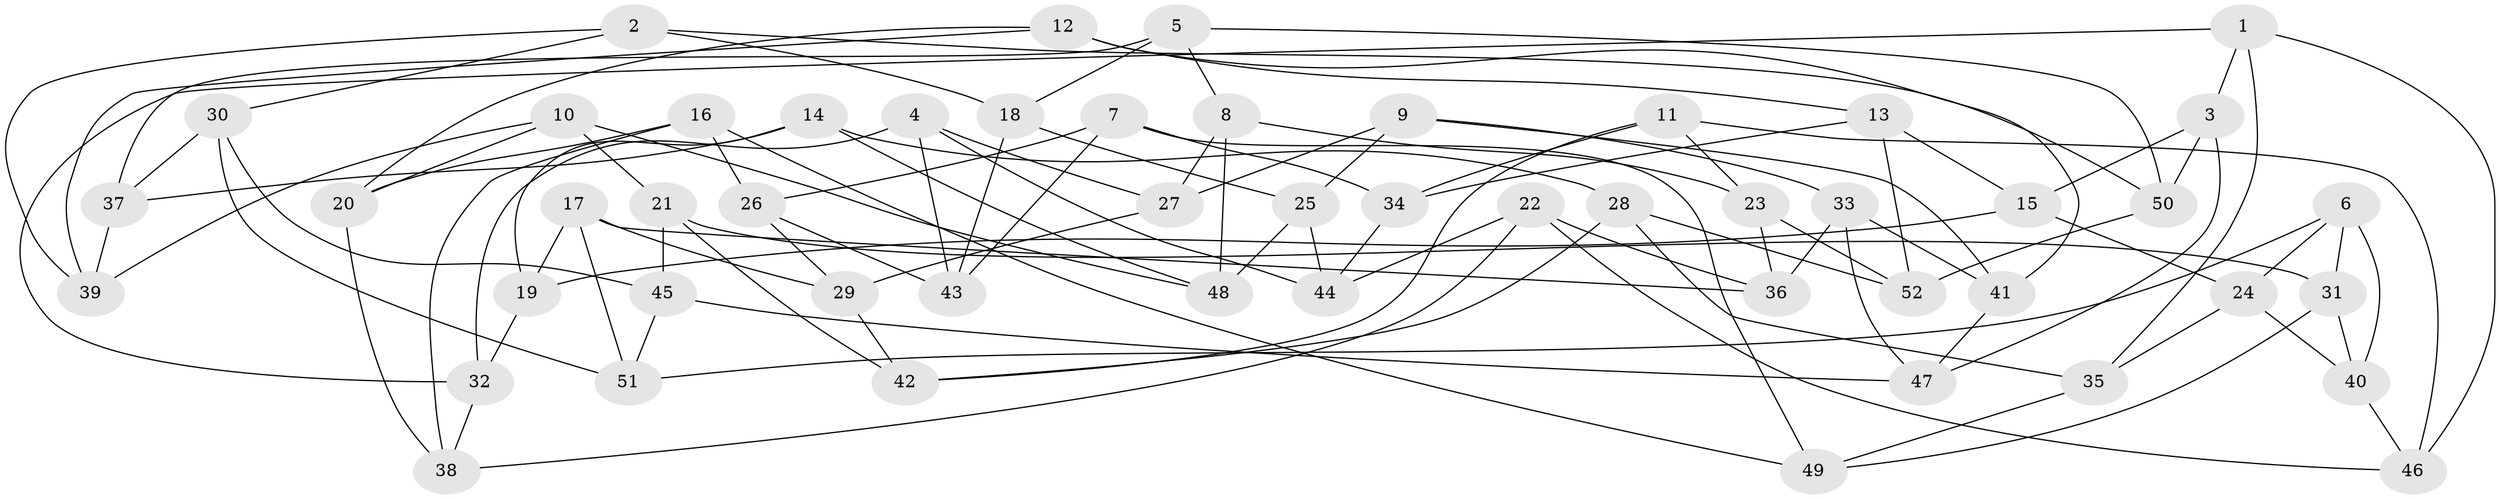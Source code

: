 // coarse degree distribution, {4: 0.34615384615384615, 5: 0.19230769230769232, 6: 0.34615384615384615, 3: 0.07692307692307693, 9: 0.038461538461538464}
// Generated by graph-tools (version 1.1) at 2025/38/03/04/25 23:38:13]
// undirected, 52 vertices, 104 edges
graph export_dot {
  node [color=gray90,style=filled];
  1;
  2;
  3;
  4;
  5;
  6;
  7;
  8;
  9;
  10;
  11;
  12;
  13;
  14;
  15;
  16;
  17;
  18;
  19;
  20;
  21;
  22;
  23;
  24;
  25;
  26;
  27;
  28;
  29;
  30;
  31;
  32;
  33;
  34;
  35;
  36;
  37;
  38;
  39;
  40;
  41;
  42;
  43;
  44;
  45;
  46;
  47;
  48;
  49;
  50;
  51;
  52;
  1 -- 46;
  1 -- 32;
  1 -- 35;
  1 -- 3;
  2 -- 18;
  2 -- 30;
  2 -- 50;
  2 -- 39;
  3 -- 47;
  3 -- 15;
  3 -- 50;
  4 -- 32;
  4 -- 43;
  4 -- 44;
  4 -- 27;
  5 -- 8;
  5 -- 50;
  5 -- 37;
  5 -- 18;
  6 -- 31;
  6 -- 24;
  6 -- 51;
  6 -- 40;
  7 -- 26;
  7 -- 34;
  7 -- 49;
  7 -- 43;
  8 -- 27;
  8 -- 48;
  8 -- 23;
  9 -- 27;
  9 -- 41;
  9 -- 25;
  9 -- 33;
  10 -- 20;
  10 -- 39;
  10 -- 21;
  10 -- 48;
  11 -- 34;
  11 -- 23;
  11 -- 42;
  11 -- 46;
  12 -- 20;
  12 -- 39;
  12 -- 41;
  12 -- 13;
  13 -- 52;
  13 -- 15;
  13 -- 34;
  14 -- 37;
  14 -- 19;
  14 -- 28;
  14 -- 48;
  15 -- 24;
  15 -- 19;
  16 -- 20;
  16 -- 49;
  16 -- 26;
  16 -- 38;
  17 -- 51;
  17 -- 36;
  17 -- 29;
  17 -- 19;
  18 -- 25;
  18 -- 43;
  19 -- 32;
  20 -- 38;
  21 -- 45;
  21 -- 42;
  21 -- 31;
  22 -- 36;
  22 -- 38;
  22 -- 46;
  22 -- 44;
  23 -- 36;
  23 -- 52;
  24 -- 35;
  24 -- 40;
  25 -- 48;
  25 -- 44;
  26 -- 29;
  26 -- 43;
  27 -- 29;
  28 -- 35;
  28 -- 42;
  28 -- 52;
  29 -- 42;
  30 -- 51;
  30 -- 45;
  30 -- 37;
  31 -- 40;
  31 -- 49;
  32 -- 38;
  33 -- 47;
  33 -- 41;
  33 -- 36;
  34 -- 44;
  35 -- 49;
  37 -- 39;
  40 -- 46;
  41 -- 47;
  45 -- 51;
  45 -- 47;
  50 -- 52;
}
